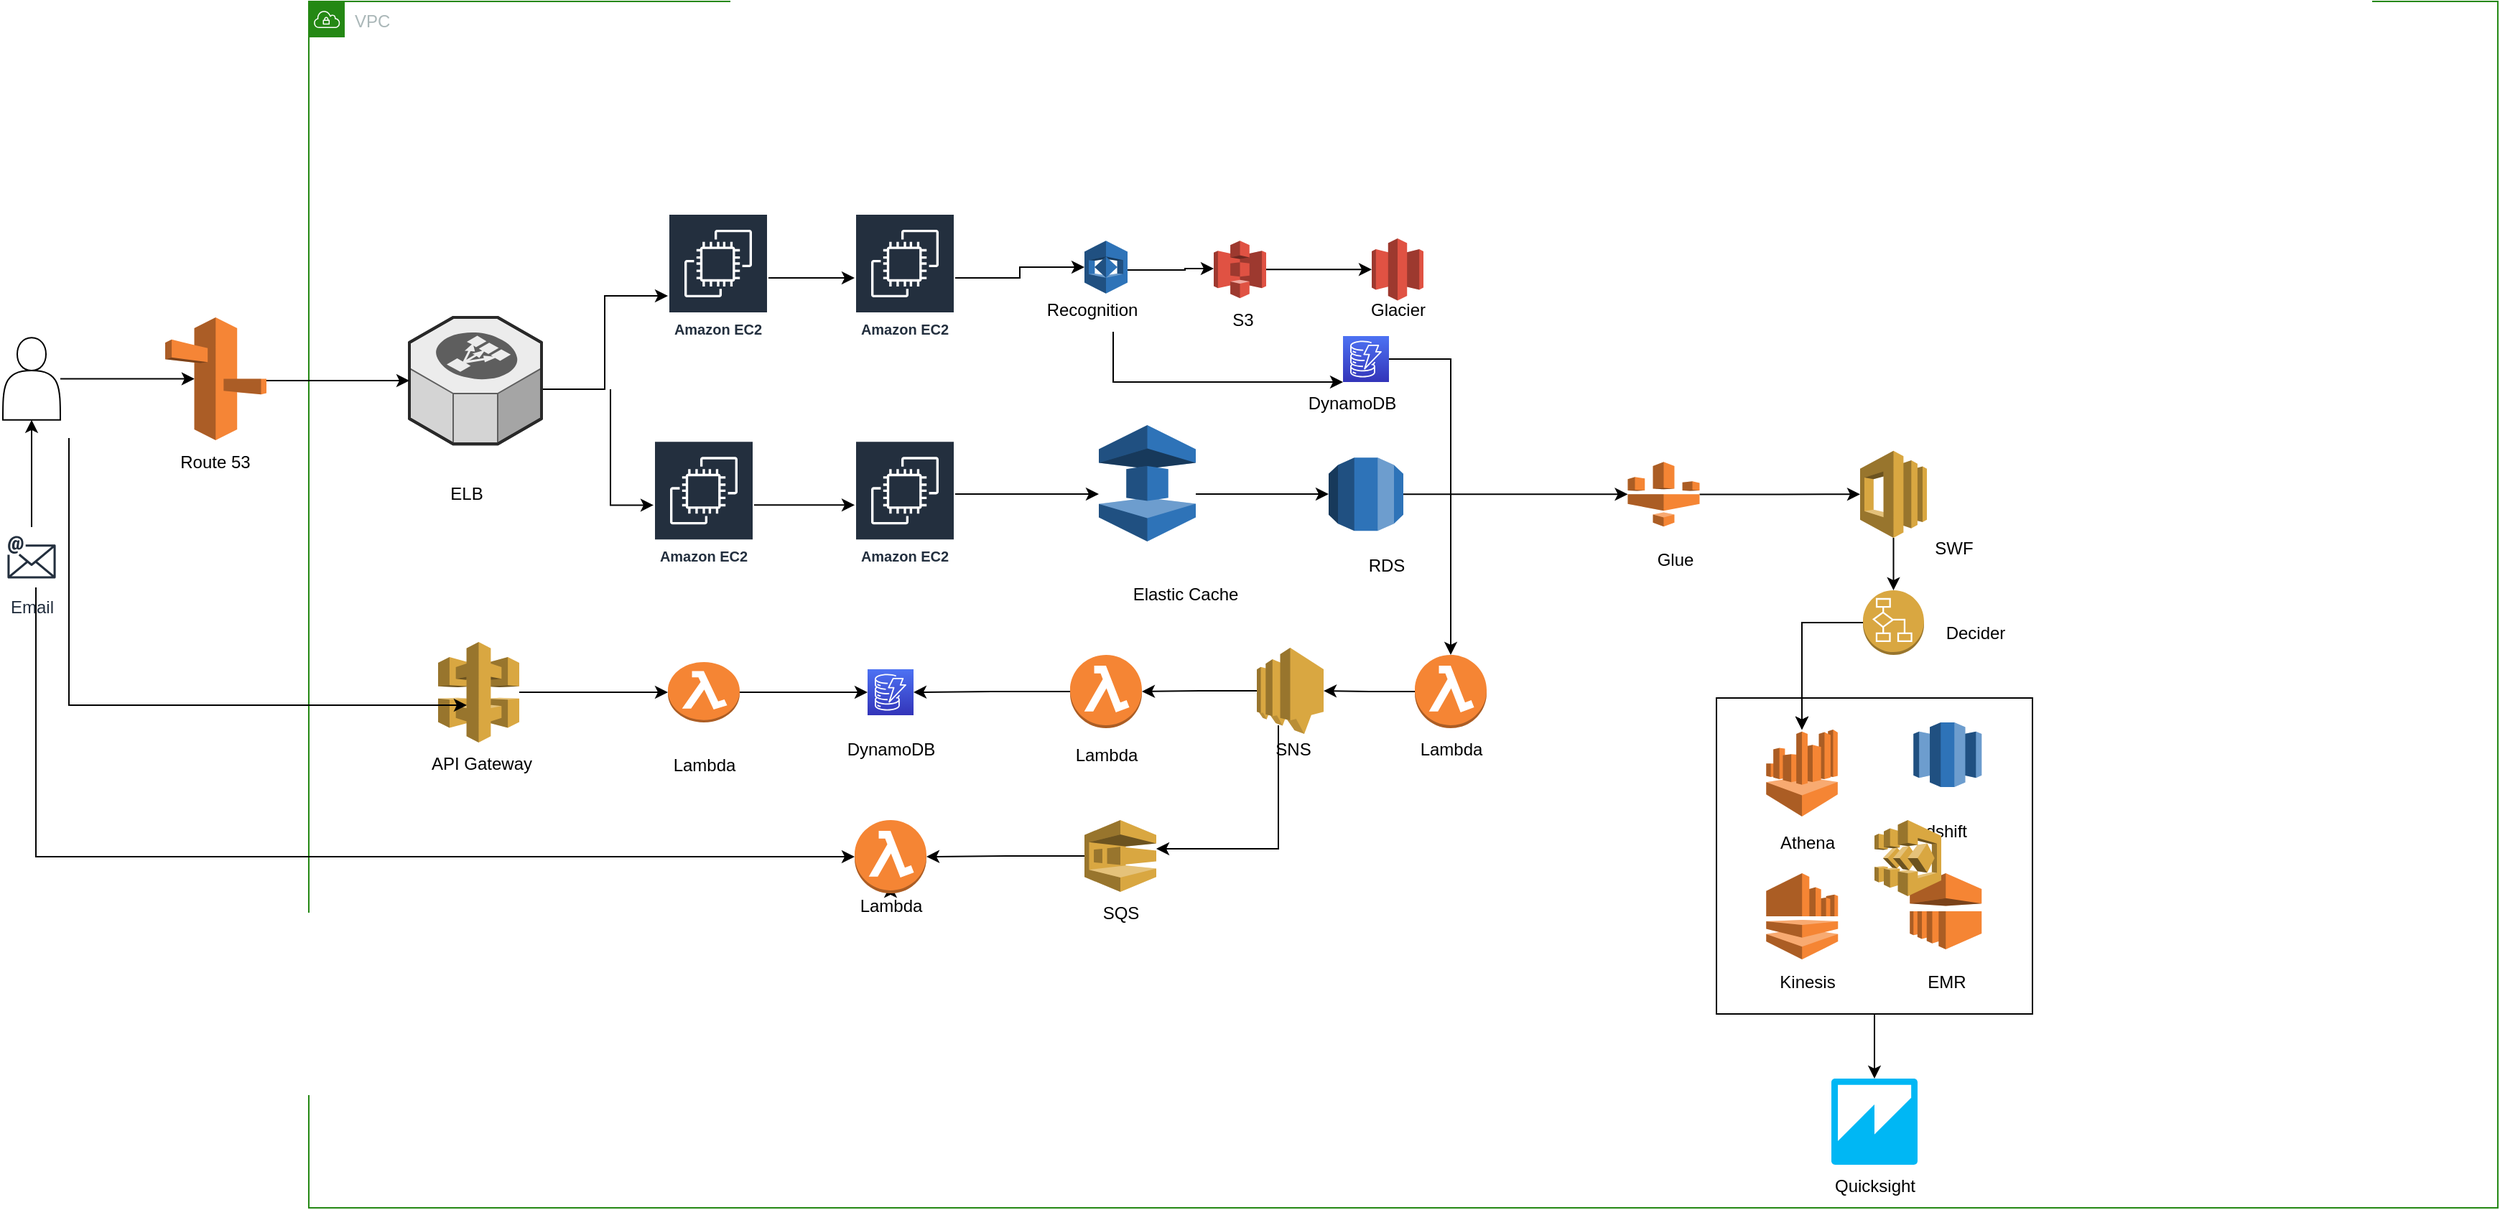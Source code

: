<mxfile version="21.6.2" type="github" pages="2">
  <diagram id="bi4WlLmfmDqnM7iCbPLg" name="Page-2">
    <mxGraphModel dx="3045" dy="929" grid="1" gridSize="10" guides="1" tooltips="1" connect="1" arrows="1" fold="1" page="1" pageScale="1" pageWidth="850" pageHeight="1100" math="0" shadow="0">
      <root>
        <mxCell id="0" />
        <mxCell id="1" parent="0" />
        <mxCell id="A6BgvAg_AirVWySVtOZ1-14" value="" style="edgeStyle=orthogonalEdgeStyle;rounded=0;orthogonalLoop=1;jettySize=auto;html=1;" edge="1" parent="1" target="A6BgvAg_AirVWySVtOZ1-5">
          <mxGeometry relative="1" as="geometry">
            <mxPoint x="320" y="250" as="sourcePoint" />
          </mxGeometry>
        </mxCell>
        <mxCell id="A6BgvAg_AirVWySVtOZ1-15" value="" style="edgeStyle=orthogonalEdgeStyle;rounded=0;orthogonalLoop=1;jettySize=auto;html=1;" edge="1" parent="1" source="A6BgvAg_AirVWySVtOZ1-6">
          <mxGeometry relative="1" as="geometry">
            <mxPoint x="390" y="410" as="targetPoint" />
          </mxGeometry>
        </mxCell>
        <mxCell id="A6BgvAg_AirVWySVtOZ1-11" value="" style="edgeStyle=orthogonalEdgeStyle;rounded=0;orthogonalLoop=1;jettySize=auto;html=1;" edge="1" parent="1" source="A6BgvAg_AirVWySVtOZ1-7">
          <mxGeometry relative="1" as="geometry">
            <mxPoint x="240" y="250" as="targetPoint" />
          </mxGeometry>
        </mxCell>
        <mxCell id="A6BgvAg_AirVWySVtOZ1-13" value="" style="edgeStyle=orthogonalEdgeStyle;rounded=0;orthogonalLoop=1;jettySize=auto;html=1;" edge="1" parent="1" source="A6BgvAg_AirVWySVtOZ1-7">
          <mxGeometry relative="1" as="geometry">
            <mxPoint x="240" y="410" as="targetPoint" />
          </mxGeometry>
        </mxCell>
        <mxCell id="A6BgvAg_AirVWySVtOZ1-19" value="" style="edgeStyle=orthogonalEdgeStyle;rounded=0;orthogonalLoop=1;jettySize=auto;html=1;" edge="1" parent="1" source="A6BgvAg_AirVWySVtOZ1-18">
          <mxGeometry relative="1" as="geometry">
            <mxPoint x="70" y="324.1" as="targetPoint" />
          </mxGeometry>
        </mxCell>
        <mxCell id="A6BgvAg_AirVWySVtOZ1-20" value="" style="shape=actor;whiteSpace=wrap;html=1;" vertex="1" parent="1">
          <mxGeometry x="-213" y="294.13" width="40" height="57.25" as="geometry" />
        </mxCell>
        <mxCell id="A6BgvAg_AirVWySVtOZ1-24" value="VPC" style="points=[[0,0],[0.25,0],[0.5,0],[0.75,0],[1,0],[1,0.25],[1,0.5],[1,0.75],[1,1],[0.75,1],[0.5,1],[0.25,1],[0,1],[0,0.75],[0,0.5],[0,0.25]];outlineConnect=0;gradientColor=none;html=1;whiteSpace=wrap;fontSize=12;fontStyle=0;container=1;pointerEvents=0;collapsible=0;recursiveResize=0;shape=mxgraph.aws4.group;grIcon=mxgraph.aws4.group_vpc;strokeColor=#248814;fillColor=none;verticalAlign=top;align=left;spacingLeft=30;fontColor=#AAB7B8;dashed=0;movable=1;resizable=1;rotatable=1;deletable=1;editable=1;locked=0;connectable=1;" vertex="1" parent="1">
          <mxGeometry y="60" width="1524" height="840" as="geometry" />
        </mxCell>
        <mxCell id="A6BgvAg_AirVWySVtOZ1-40" value="" style="outlineConnect=0;dashed=0;verticalLabelPosition=bottom;verticalAlign=top;align=center;html=1;shape=mxgraph.aws3.elasticache;fillColor=#2E73B8;gradientColor=none;" vertex="1" parent="A6BgvAg_AirVWySVtOZ1-24">
          <mxGeometry x="550" y="295" width="67.5" height="81" as="geometry" />
        </mxCell>
        <mxCell id="A6BgvAg_AirVWySVtOZ1-43" value="" style="sketch=0;points=[[0,0,0],[0.25,0,0],[0.5,0,0],[0.75,0,0],[1,0,0],[0,1,0],[0.25,1,0],[0.5,1,0],[0.75,1,0],[1,1,0],[0,0.25,0],[0,0.5,0],[0,0.75,0],[1,0.25,0],[1,0.5,0],[1,0.75,0]];outlineConnect=0;fontColor=#232F3E;gradientColor=#4D72F3;gradientDirection=north;fillColor=#3334B9;strokeColor=#ffffff;dashed=0;verticalLabelPosition=bottom;verticalAlign=top;align=center;html=1;fontSize=10;fontStyle=0;aspect=fixed;shape=mxgraph.aws4.resourceIcon;resIcon=mxgraph.aws4.dynamodb;movable=1;resizable=1;rotatable=1;deletable=1;editable=1;locked=0;connectable=1;" vertex="1" parent="A6BgvAg_AirVWySVtOZ1-24">
          <mxGeometry x="720" y="233" width="32" height="32" as="geometry" />
        </mxCell>
        <mxCell id="A6BgvAg_AirVWySVtOZ1-60" value="" style="edgeStyle=orthogonalEdgeStyle;rounded=0;orthogonalLoop=1;jettySize=auto;html=1;" edge="1" parent="A6BgvAg_AirVWySVtOZ1-24" source="A6BgvAg_AirVWySVtOZ1-40" target="A6BgvAg_AirVWySVtOZ1-42">
          <mxGeometry relative="1" as="geometry">
            <Array as="points">
              <mxPoint x="640" y="343" />
              <mxPoint x="640" y="343" />
            </Array>
          </mxGeometry>
        </mxCell>
        <mxCell id="FZ83kSdmjAVGEqHpkHzy-63" value="" style="edgeStyle=orthogonalEdgeStyle;rounded=0;orthogonalLoop=1;jettySize=auto;html=1;entryX=0;entryY=0.5;entryDx=0;entryDy=0;entryPerimeter=0;" edge="1" parent="A6BgvAg_AirVWySVtOZ1-24" source="A6BgvAg_AirVWySVtOZ1-42" target="FZ83kSdmjAVGEqHpkHzy-58">
          <mxGeometry relative="1" as="geometry">
            <mxPoint x="842" y="343.17" as="targetPoint" />
          </mxGeometry>
        </mxCell>
        <mxCell id="A6BgvAg_AirVWySVtOZ1-42" value="" style="outlineConnect=0;dashed=0;verticalLabelPosition=bottom;verticalAlign=top;align=center;html=1;shape=mxgraph.aws3.rds;fillColor=#2E73B8;gradientColor=none;" vertex="1" parent="A6BgvAg_AirVWySVtOZ1-24">
          <mxGeometry x="710" y="317.67" width="52" height="51" as="geometry" />
        </mxCell>
        <mxCell id="FZ83kSdmjAVGEqHpkHzy-174" value="" style="edgeStyle=orthogonalEdgeStyle;rounded=0;orthogonalLoop=1;jettySize=auto;html=1;" edge="1" parent="A6BgvAg_AirVWySVtOZ1-24" source="A6BgvAg_AirVWySVtOZ1-46" target="A6BgvAg_AirVWySVtOZ1-44">
          <mxGeometry relative="1" as="geometry" />
        </mxCell>
        <mxCell id="A6BgvAg_AirVWySVtOZ1-46" value="Amazon EC2" style="sketch=0;outlineConnect=0;fontColor=#232F3E;gradientColor=none;strokeColor=#ffffff;fillColor=#232F3E;dashed=0;verticalLabelPosition=middle;verticalAlign=bottom;align=center;html=1;whiteSpace=wrap;fontSize=10;fontStyle=1;spacing=3;shape=mxgraph.aws4.productIcon;prIcon=mxgraph.aws4.ec2;" vertex="1" parent="A6BgvAg_AirVWySVtOZ1-24">
          <mxGeometry x="240" y="305.67" width="70" height="90" as="geometry" />
        </mxCell>
        <mxCell id="FZ83kSdmjAVGEqHpkHzy-17" value="" style="edgeStyle=orthogonalEdgeStyle;rounded=0;orthogonalLoop=1;jettySize=auto;html=1;entryX=0;entryY=0.5;entryDx=0;entryDy=0;entryPerimeter=0;" edge="1" parent="A6BgvAg_AirVWySVtOZ1-24" source="FZ83kSdmjAVGEqHpkHzy-21">
          <mxGeometry relative="1" as="geometry">
            <mxPoint x="440" y="201" as="sourcePoint" />
            <mxPoint x="720" y="265" as="targetPoint" />
            <Array as="points">
              <mxPoint x="560" y="201" />
              <mxPoint x="560" y="265" />
            </Array>
          </mxGeometry>
        </mxCell>
        <mxCell id="FZ83kSdmjAVGEqHpkHzy-18" value="" style="edgeStyle=orthogonalEdgeStyle;rounded=0;orthogonalLoop=1;jettySize=auto;html=1;" edge="1" parent="A6BgvAg_AirVWySVtOZ1-24" source="A6BgvAg_AirVWySVtOZ1-45" target="FZ83kSdmjAVGEqHpkHzy-4">
          <mxGeometry relative="1" as="geometry" />
        </mxCell>
        <mxCell id="A6BgvAg_AirVWySVtOZ1-45" value="Amazon EC2" style="sketch=0;outlineConnect=0;fontColor=#232F3E;gradientColor=none;strokeColor=#ffffff;fillColor=#232F3E;dashed=0;verticalLabelPosition=middle;verticalAlign=bottom;align=center;html=1;whiteSpace=wrap;fontSize=10;fontStyle=1;spacing=3;shape=mxgraph.aws4.productIcon;prIcon=mxgraph.aws4.ec2;" vertex="1" parent="A6BgvAg_AirVWySVtOZ1-24">
          <mxGeometry x="380" y="147.5" width="70" height="90" as="geometry" />
        </mxCell>
        <mxCell id="A6BgvAg_AirVWySVtOZ1-44" value="Amazon EC2" style="sketch=0;outlineConnect=0;fontColor=#232F3E;gradientColor=none;strokeColor=#ffffff;fillColor=#232F3E;dashed=0;verticalLabelPosition=middle;verticalAlign=bottom;align=center;html=1;whiteSpace=wrap;fontSize=10;fontStyle=1;spacing=3;shape=mxgraph.aws4.productIcon;prIcon=mxgraph.aws4.ec2;" vertex="1" parent="A6BgvAg_AirVWySVtOZ1-24">
          <mxGeometry x="380" y="305.67" width="70" height="90" as="geometry" />
        </mxCell>
        <mxCell id="A6BgvAg_AirVWySVtOZ1-54" value="" style="edgeStyle=orthogonalEdgeStyle;rounded=0;orthogonalLoop=1;jettySize=auto;html=1;" edge="1" parent="A6BgvAg_AirVWySVtOZ1-24" source="A6BgvAg_AirVWySVtOZ1-44" target="A6BgvAg_AirVWySVtOZ1-40">
          <mxGeometry relative="1" as="geometry">
            <Array as="points">
              <mxPoint x="520" y="343" />
              <mxPoint x="520" y="343" />
            </Array>
          </mxGeometry>
        </mxCell>
        <mxCell id="A6BgvAg_AirVWySVtOZ1-52" value="DynamoDB" style="text;html=1;align=center;verticalAlign=middle;resizable=0;points=[];autosize=1;strokeColor=none;fillColor=none;" vertex="1" parent="A6BgvAg_AirVWySVtOZ1-24">
          <mxGeometry x="686" y="265" width="80" height="30" as="geometry" />
        </mxCell>
        <mxCell id="FZ83kSdmjAVGEqHpkHzy-12" value="" style="edgeStyle=orthogonalEdgeStyle;rounded=0;orthogonalLoop=1;jettySize=auto;html=1;" edge="1" parent="A6BgvAg_AirVWySVtOZ1-24" source="FZ83kSdmjAVGEqHpkHzy-1" target="FZ83kSdmjAVGEqHpkHzy-3">
          <mxGeometry relative="1" as="geometry" />
        </mxCell>
        <mxCell id="FZ83kSdmjAVGEqHpkHzy-1" value="" style="outlineConnect=0;dashed=0;verticalLabelPosition=bottom;verticalAlign=top;align=center;html=1;shape=mxgraph.aws3.s3;fillColor=#E05243;gradientColor=none;" vertex="1" parent="A6BgvAg_AirVWySVtOZ1-24">
          <mxGeometry x="630" y="166.63" width="36.5" height="40" as="geometry" />
        </mxCell>
        <mxCell id="FZ83kSdmjAVGEqHpkHzy-3" value="" style="outlineConnect=0;dashed=0;verticalLabelPosition=bottom;verticalAlign=top;align=center;html=1;shape=mxgraph.aws3.glacier;fillColor=#E05243;gradientColor=none;" vertex="1" parent="A6BgvAg_AirVWySVtOZ1-24">
          <mxGeometry x="740" y="165" width="36" height="43.25" as="geometry" />
        </mxCell>
        <mxCell id="FZ83kSdmjAVGEqHpkHzy-11" value="" style="edgeStyle=orthogonalEdgeStyle;rounded=0;orthogonalLoop=1;jettySize=auto;html=1;" edge="1" parent="A6BgvAg_AirVWySVtOZ1-24">
          <mxGeometry relative="1" as="geometry">
            <mxPoint x="570" y="187" as="sourcePoint" />
            <mxPoint x="630" y="186" as="targetPoint" />
            <Array as="points">
              <mxPoint x="610" y="187" />
              <mxPoint x="610" y="186" />
            </Array>
          </mxGeometry>
        </mxCell>
        <mxCell id="FZ83kSdmjAVGEqHpkHzy-4" value="" style="outlineConnect=0;dashed=0;verticalLabelPosition=bottom;verticalAlign=top;align=center;html=1;shape=mxgraph.aws3.rekognition;fillColor=#2E73B8;gradientColor=none;" vertex="1" parent="A6BgvAg_AirVWySVtOZ1-24">
          <mxGeometry x="540" y="166.63" width="30" height="36.75" as="geometry" />
        </mxCell>
        <mxCell id="FZ83kSdmjAVGEqHpkHzy-31" value="" style="edgeStyle=orthogonalEdgeStyle;rounded=0;orthogonalLoop=1;jettySize=auto;html=1;" edge="1" parent="A6BgvAg_AirVWySVtOZ1-24" source="FZ83kSdmjAVGEqHpkHzy-24" target="FZ83kSdmjAVGEqHpkHzy-25">
          <mxGeometry relative="1" as="geometry" />
        </mxCell>
        <mxCell id="FZ83kSdmjAVGEqHpkHzy-24" value="" style="outlineConnect=0;dashed=0;verticalLabelPosition=bottom;verticalAlign=top;align=center;html=1;shape=mxgraph.aws3.api_gateway;fillColor=#D9A741;gradientColor=none;" vertex="1" parent="A6BgvAg_AirVWySVtOZ1-24">
          <mxGeometry x="90" y="446" width="56.5" height="70" as="geometry" />
        </mxCell>
        <mxCell id="FZ83kSdmjAVGEqHpkHzy-32" value="" style="edgeStyle=orthogonalEdgeStyle;rounded=0;orthogonalLoop=1;jettySize=auto;html=1;" edge="1" parent="A6BgvAg_AirVWySVtOZ1-24" source="FZ83kSdmjAVGEqHpkHzy-25" target="FZ83kSdmjAVGEqHpkHzy-26">
          <mxGeometry relative="1" as="geometry" />
        </mxCell>
        <mxCell id="FZ83kSdmjAVGEqHpkHzy-25" value="" style="outlineConnect=0;dashed=0;verticalLabelPosition=bottom;verticalAlign=top;align=center;html=1;shape=mxgraph.aws3.lambda_function;fillColor=#F58534;gradientColor=none;" vertex="1" parent="A6BgvAg_AirVWySVtOZ1-24">
          <mxGeometry x="250" y="460" width="50" height="42" as="geometry" />
        </mxCell>
        <mxCell id="FZ83kSdmjAVGEqHpkHzy-33" value="" style="edgeStyle=orthogonalEdgeStyle;rounded=0;orthogonalLoop=1;jettySize=auto;html=1;" edge="1" parent="A6BgvAg_AirVWySVtOZ1-24" source="FZ83kSdmjAVGEqHpkHzy-27" target="FZ83kSdmjAVGEqHpkHzy-26">
          <mxGeometry relative="1" as="geometry" />
        </mxCell>
        <mxCell id="FZ83kSdmjAVGEqHpkHzy-26" value="" style="sketch=0;points=[[0,0,0],[0.25,0,0],[0.5,0,0],[0.75,0,0],[1,0,0],[0,1,0],[0.25,1,0],[0.5,1,0],[0.75,1,0],[1,1,0],[0,0.25,0],[0,0.5,0],[0,0.75,0],[1,0.25,0],[1,0.5,0],[1,0.75,0]];outlineConnect=0;fontColor=#232F3E;gradientColor=#4D72F3;gradientDirection=north;fillColor=#3334B9;strokeColor=#ffffff;dashed=0;verticalLabelPosition=bottom;verticalAlign=top;align=center;html=1;fontSize=10;fontStyle=0;aspect=fixed;shape=mxgraph.aws4.resourceIcon;resIcon=mxgraph.aws4.dynamodb;movable=1;resizable=1;rotatable=1;deletable=1;editable=1;locked=0;connectable=1;" vertex="1" parent="A6BgvAg_AirVWySVtOZ1-24">
          <mxGeometry x="389" y="465" width="32" height="32" as="geometry" />
        </mxCell>
        <mxCell id="FZ83kSdmjAVGEqHpkHzy-34" value="" style="edgeStyle=orthogonalEdgeStyle;rounded=0;orthogonalLoop=1;jettySize=auto;html=1;" edge="1" parent="A6BgvAg_AirVWySVtOZ1-24" source="FZ83kSdmjAVGEqHpkHzy-28" target="FZ83kSdmjAVGEqHpkHzy-27">
          <mxGeometry relative="1" as="geometry" />
        </mxCell>
        <mxCell id="FZ83kSdmjAVGEqHpkHzy-27" value="" style="outlineConnect=0;dashed=0;verticalLabelPosition=bottom;verticalAlign=top;align=center;html=1;shape=mxgraph.aws3.lambda_function;fillColor=#F58534;gradientColor=none;" vertex="1" parent="A6BgvAg_AirVWySVtOZ1-24">
          <mxGeometry x="530" y="455" width="50" height="51" as="geometry" />
        </mxCell>
        <mxCell id="FZ83kSdmjAVGEqHpkHzy-28" value="" style="outlineConnect=0;dashed=0;verticalLabelPosition=bottom;verticalAlign=top;align=center;html=1;shape=mxgraph.aws3.sns;fillColor=#D9A741;gradientColor=none;" vertex="1" parent="A6BgvAg_AirVWySVtOZ1-24">
          <mxGeometry x="660" y="450" width="46.5" height="60" as="geometry" />
        </mxCell>
        <mxCell id="FZ83kSdmjAVGEqHpkHzy-35" value="" style="edgeStyle=orthogonalEdgeStyle;rounded=0;orthogonalLoop=1;jettySize=auto;html=1;" edge="1" parent="A6BgvAg_AirVWySVtOZ1-24" source="FZ83kSdmjAVGEqHpkHzy-29" target="FZ83kSdmjAVGEqHpkHzy-28">
          <mxGeometry relative="1" as="geometry" />
        </mxCell>
        <mxCell id="FZ83kSdmjAVGEqHpkHzy-29" value="" style="outlineConnect=0;dashed=0;verticalLabelPosition=bottom;verticalAlign=top;align=center;html=1;shape=mxgraph.aws3.lambda_function;fillColor=#F58534;gradientColor=none;" vertex="1" parent="A6BgvAg_AirVWySVtOZ1-24">
          <mxGeometry x="770" y="455" width="50" height="51" as="geometry" />
        </mxCell>
        <mxCell id="FZ83kSdmjAVGEqHpkHzy-38" value="" style="edgeStyle=orthogonalEdgeStyle;rounded=0;orthogonalLoop=1;jettySize=auto;html=1;" edge="1" parent="A6BgvAg_AirVWySVtOZ1-24" source="A6BgvAg_AirVWySVtOZ1-43" target="FZ83kSdmjAVGEqHpkHzy-29">
          <mxGeometry relative="1" as="geometry" />
        </mxCell>
        <mxCell id="FZ83kSdmjAVGEqHpkHzy-41" value="Lambda" style="text;html=1;align=center;verticalAlign=middle;resizable=0;points=[];autosize=1;strokeColor=none;fillColor=none;" vertex="1" parent="A6BgvAg_AirVWySVtOZ1-24">
          <mxGeometry x="520" y="510" width="70" height="30" as="geometry" />
        </mxCell>
        <mxCell id="FZ83kSdmjAVGEqHpkHzy-40" value="Lambda" style="text;html=1;align=center;verticalAlign=middle;resizable=0;points=[];autosize=1;strokeColor=none;fillColor=none;" vertex="1" parent="A6BgvAg_AirVWySVtOZ1-24">
          <mxGeometry x="760" y="506" width="70" height="30" as="geometry" />
        </mxCell>
        <mxCell id="FZ83kSdmjAVGEqHpkHzy-42" value="DynamoDB" style="text;html=1;align=center;verticalAlign=middle;resizable=0;points=[];autosize=1;strokeColor=none;fillColor=none;" vertex="1" parent="A6BgvAg_AirVWySVtOZ1-24">
          <mxGeometry x="365" y="506" width="80" height="30" as="geometry" />
        </mxCell>
        <mxCell id="FZ83kSdmjAVGEqHpkHzy-43" value="API Gateway" style="text;html=1;align=center;verticalAlign=middle;resizable=0;points=[];autosize=1;strokeColor=none;fillColor=none;" vertex="1" parent="A6BgvAg_AirVWySVtOZ1-24">
          <mxGeometry x="75" y="516" width="90" height="30" as="geometry" />
        </mxCell>
        <mxCell id="FZ83kSdmjAVGEqHpkHzy-44" value="SNS" style="text;html=1;align=center;verticalAlign=middle;resizable=0;points=[];autosize=1;strokeColor=none;fillColor=none;" vertex="1" parent="A6BgvAg_AirVWySVtOZ1-24">
          <mxGeometry x="660" y="506" width="50" height="30" as="geometry" />
        </mxCell>
        <mxCell id="FZ83kSdmjAVGEqHpkHzy-51" value="" style="edgeStyle=orthogonalEdgeStyle;rounded=0;orthogonalLoop=1;jettySize=auto;html=1;" edge="1" parent="A6BgvAg_AirVWySVtOZ1-24" source="FZ83kSdmjAVGEqHpkHzy-48" target="FZ83kSdmjAVGEqHpkHzy-49">
          <mxGeometry relative="1" as="geometry">
            <Array as="points">
              <mxPoint x="405" y="590" />
            </Array>
          </mxGeometry>
        </mxCell>
        <mxCell id="FZ83kSdmjAVGEqHpkHzy-53" value="" style="edgeStyle=orthogonalEdgeStyle;rounded=0;orthogonalLoop=1;jettySize=auto;html=1;" edge="1" parent="A6BgvAg_AirVWySVtOZ1-24" source="FZ83kSdmjAVGEqHpkHzy-47" target="FZ83kSdmjAVGEqHpkHzy-48">
          <mxGeometry relative="1" as="geometry" />
        </mxCell>
        <mxCell id="FZ83kSdmjAVGEqHpkHzy-54" value="" style="edgeStyle=orthogonalEdgeStyle;rounded=0;orthogonalLoop=1;jettySize=auto;html=1;exitX=0.3;exitY=-0.067;exitDx=0;exitDy=0;exitPerimeter=0;" edge="1" parent="A6BgvAg_AirVWySVtOZ1-24" source="FZ83kSdmjAVGEqHpkHzy-44" target="FZ83kSdmjAVGEqHpkHzy-47">
          <mxGeometry relative="1" as="geometry">
            <mxPoint x="670" y="595" as="sourcePoint" />
            <Array as="points">
              <mxPoint x="675" y="590" />
            </Array>
          </mxGeometry>
        </mxCell>
        <mxCell id="FZ83kSdmjAVGEqHpkHzy-47" value="" style="outlineConnect=0;dashed=0;verticalLabelPosition=bottom;verticalAlign=top;align=center;html=1;shape=mxgraph.aws3.sqs;fillColor=#D9A741;gradientColor=none;" vertex="1" parent="A6BgvAg_AirVWySVtOZ1-24">
          <mxGeometry x="540" y="570" width="50" height="50" as="geometry" />
        </mxCell>
        <mxCell id="FZ83kSdmjAVGEqHpkHzy-49" value="Lambda" style="text;html=1;align=center;verticalAlign=middle;resizable=0;points=[];autosize=1;strokeColor=none;fillColor=none;" vertex="1" parent="A6BgvAg_AirVWySVtOZ1-24">
          <mxGeometry x="370" y="615" width="70" height="30" as="geometry" />
        </mxCell>
        <mxCell id="FZ83kSdmjAVGEqHpkHzy-50" value="SQS" style="text;html=1;align=center;verticalAlign=middle;resizable=0;points=[];autosize=1;strokeColor=none;fillColor=none;" vertex="1" parent="A6BgvAg_AirVWySVtOZ1-24">
          <mxGeometry x="540" y="620" width="50" height="30" as="geometry" />
        </mxCell>
        <mxCell id="FZ83kSdmjAVGEqHpkHzy-48" value="" style="outlineConnect=0;dashed=0;verticalLabelPosition=bottom;verticalAlign=top;align=center;html=1;shape=mxgraph.aws3.lambda_function;fillColor=#F58534;gradientColor=none;" vertex="1" parent="A6BgvAg_AirVWySVtOZ1-24">
          <mxGeometry x="380" y="570" width="50" height="51" as="geometry" />
        </mxCell>
        <mxCell id="FZ83kSdmjAVGEqHpkHzy-94" value="" style="edgeStyle=orthogonalEdgeStyle;rounded=0;orthogonalLoop=1;jettySize=auto;html=1;" edge="1" parent="A6BgvAg_AirVWySVtOZ1-24" source="FZ83kSdmjAVGEqHpkHzy-58" target="FZ83kSdmjAVGEqHpkHzy-93">
          <mxGeometry relative="1" as="geometry" />
        </mxCell>
        <mxCell id="FZ83kSdmjAVGEqHpkHzy-58" value="" style="outlineConnect=0;dashed=0;verticalLabelPosition=bottom;verticalAlign=top;align=center;html=1;shape=mxgraph.aws3.glue;fillColor=#F58534;gradientColor=none;" vertex="1" parent="A6BgvAg_AirVWySVtOZ1-24">
          <mxGeometry x="918.25" y="320.67" width="50" height="45" as="geometry" />
        </mxCell>
        <mxCell id="FZ83kSdmjAVGEqHpkHzy-20" value="Glacier" style="text;html=1;align=center;verticalAlign=middle;resizable=0;points=[];autosize=1;strokeColor=none;fillColor=none;" vertex="1" parent="A6BgvAg_AirVWySVtOZ1-24">
          <mxGeometry x="728" y="200" width="60" height="30" as="geometry" />
        </mxCell>
        <mxCell id="FZ83kSdmjAVGEqHpkHzy-91" value="" style="edgeStyle=orthogonalEdgeStyle;rounded=0;orthogonalLoop=1;jettySize=auto;html=1;" edge="1" parent="A6BgvAg_AirVWySVtOZ1-24" source="FZ83kSdmjAVGEqHpkHzy-73" target="FZ83kSdmjAVGEqHpkHzy-90">
          <mxGeometry relative="1" as="geometry" />
        </mxCell>
        <mxCell id="FZ83kSdmjAVGEqHpkHzy-73" value="" style="whiteSpace=wrap;html=1;aspect=fixed;" vertex="1" parent="A6BgvAg_AirVWySVtOZ1-24">
          <mxGeometry x="980" y="485" width="220" height="220" as="geometry" />
        </mxCell>
        <mxCell id="FZ83kSdmjAVGEqHpkHzy-89" value="Athena" style="text;html=1;align=center;verticalAlign=middle;resizable=0;points=[];autosize=1;strokeColor=none;fillColor=none;" vertex="1" parent="A6BgvAg_AirVWySVtOZ1-24">
          <mxGeometry x="1012.88" y="571" width="60" height="30" as="geometry" />
        </mxCell>
        <mxCell id="FZ83kSdmjAVGEqHpkHzy-90" value="" style="outlineConnect=0;dashed=0;verticalLabelPosition=bottom;verticalAlign=top;align=center;html=1;shape=mxgraph.aws3.quicksight;fillColor=#00B7F4;gradientColor=none;" vertex="1" parent="A6BgvAg_AirVWySVtOZ1-24">
          <mxGeometry x="1060" y="750" width="60" height="60" as="geometry" />
        </mxCell>
        <mxCell id="FZ83kSdmjAVGEqHpkHzy-92" value="Quicksight&lt;br&gt;" style="text;html=1;align=center;verticalAlign=middle;resizable=0;points=[];autosize=1;strokeColor=none;fillColor=none;" vertex="1" parent="A6BgvAg_AirVWySVtOZ1-24">
          <mxGeometry x="1050" y="810" width="80" height="30" as="geometry" />
        </mxCell>
        <mxCell id="FZ83kSdmjAVGEqHpkHzy-96" value="" style="edgeStyle=orthogonalEdgeStyle;rounded=0;orthogonalLoop=1;jettySize=auto;html=1;" edge="1" parent="A6BgvAg_AirVWySVtOZ1-24" source="FZ83kSdmjAVGEqHpkHzy-93" target="FZ83kSdmjAVGEqHpkHzy-95">
          <mxGeometry relative="1" as="geometry" />
        </mxCell>
        <mxCell id="FZ83kSdmjAVGEqHpkHzy-93" value="" style="outlineConnect=0;dashed=0;verticalLabelPosition=bottom;verticalAlign=top;align=center;html=1;shape=mxgraph.aws3.swf;fillColor=#D9A741;gradientColor=none;" vertex="1" parent="A6BgvAg_AirVWySVtOZ1-24">
          <mxGeometry x="1080" y="312.83" width="46.5" height="60.67" as="geometry" />
        </mxCell>
        <mxCell id="FZ83kSdmjAVGEqHpkHzy-83" value="" style="outlineConnect=0;dashed=0;verticalLabelPosition=bottom;verticalAlign=top;align=center;html=1;shape=mxgraph.aws3.redshift;fillColor=#2E73B8;gradientColor=none;" vertex="1" parent="A6BgvAg_AirVWySVtOZ1-24">
          <mxGeometry x="1117.13" y="502" width="47.5" height="45" as="geometry" />
        </mxCell>
        <mxCell id="FZ83kSdmjAVGEqHpkHzy-86" value="Redshift" style="text;html=1;align=center;verticalAlign=middle;resizable=0;points=[];autosize=1;strokeColor=none;fillColor=none;" vertex="1" parent="A6BgvAg_AirVWySVtOZ1-24">
          <mxGeometry x="1097.13" y="563" width="70" height="30" as="geometry" />
        </mxCell>
        <mxCell id="FZ83kSdmjAVGEqHpkHzy-85" value="" style="outlineConnect=0;dashed=0;verticalLabelPosition=bottom;verticalAlign=top;align=center;html=1;shape=mxgraph.aws3.kinesis;fillColor=#F58534;gradientColor=none;" vertex="1" parent="A6BgvAg_AirVWySVtOZ1-24">
          <mxGeometry x="1014.63" y="607" width="50" height="60" as="geometry" />
        </mxCell>
        <mxCell id="FZ83kSdmjAVGEqHpkHzy-82" value="" style="outlineConnect=0;dashed=0;verticalLabelPosition=bottom;verticalAlign=top;align=center;html=1;shape=mxgraph.aws3.athena;fillColor=#F58534;gradientColor=none;" vertex="1" parent="A6BgvAg_AirVWySVtOZ1-24">
          <mxGeometry x="1014.63" y="507" width="49.79" height="60.5" as="geometry" />
        </mxCell>
        <mxCell id="FZ83kSdmjAVGEqHpkHzy-84" value="" style="outlineConnect=0;dashed=0;verticalLabelPosition=bottom;verticalAlign=top;align=center;html=1;shape=mxgraph.aws3.emr;fillColor=#F58534;gradientColor=none;" vertex="1" parent="A6BgvAg_AirVWySVtOZ1-24">
          <mxGeometry x="1114.63" y="607" width="50" height="53" as="geometry" />
        </mxCell>
        <mxCell id="FZ83kSdmjAVGEqHpkHzy-88" value="EMR" style="text;html=1;align=center;verticalAlign=middle;resizable=0;points=[];autosize=1;strokeColor=none;fillColor=none;" vertex="1" parent="A6BgvAg_AirVWySVtOZ1-24">
          <mxGeometry x="1114.63" y="667.5" width="50" height="30" as="geometry" />
        </mxCell>
        <mxCell id="FZ83kSdmjAVGEqHpkHzy-87" value="Kinesis" style="text;html=1;align=center;verticalAlign=middle;resizable=0;points=[];autosize=1;strokeColor=none;fillColor=none;" vertex="1" parent="A6BgvAg_AirVWySVtOZ1-24">
          <mxGeometry x="1012.88" y="667.5" width="60" height="30" as="geometry" />
        </mxCell>
        <mxCell id="FZ83kSdmjAVGEqHpkHzy-97" value="" style="edgeStyle=orthogonalEdgeStyle;rounded=0;orthogonalLoop=1;jettySize=auto;html=1;" edge="1" parent="A6BgvAg_AirVWySVtOZ1-24" source="FZ83kSdmjAVGEqHpkHzy-95" target="FZ83kSdmjAVGEqHpkHzy-82">
          <mxGeometry relative="1" as="geometry" />
        </mxCell>
        <mxCell id="FZ83kSdmjAVGEqHpkHzy-98" value="" style="edgeStyle=orthogonalEdgeStyle;rounded=0;orthogonalLoop=1;jettySize=auto;html=1;" edge="1" parent="A6BgvAg_AirVWySVtOZ1-24" source="FZ83kSdmjAVGEqHpkHzy-95" target="FZ83kSdmjAVGEqHpkHzy-82">
          <mxGeometry relative="1" as="geometry" />
        </mxCell>
        <mxCell id="FZ83kSdmjAVGEqHpkHzy-99" value="" style="edgeStyle=orthogonalEdgeStyle;rounded=0;orthogonalLoop=1;jettySize=auto;html=1;" edge="1" parent="A6BgvAg_AirVWySVtOZ1-24" source="FZ83kSdmjAVGEqHpkHzy-95" target="FZ83kSdmjAVGEqHpkHzy-82">
          <mxGeometry relative="1" as="geometry" />
        </mxCell>
        <mxCell id="FZ83kSdmjAVGEqHpkHzy-95" value="" style="outlineConnect=0;dashed=0;verticalLabelPosition=bottom;verticalAlign=top;align=center;html=1;shape=mxgraph.aws3.decider;fillColor=#D9A741;gradientColor=none;" vertex="1" parent="A6BgvAg_AirVWySVtOZ1-24">
          <mxGeometry x="1082" y="410" width="42.5" height="45" as="geometry" />
        </mxCell>
        <mxCell id="FZ83kSdmjAVGEqHpkHzy-64" value="Glue" style="text;html=1;align=center;verticalAlign=middle;resizable=0;points=[];autosize=1;strokeColor=none;fillColor=none;" vertex="1" parent="A6BgvAg_AirVWySVtOZ1-24">
          <mxGeometry x="926" y="373.5" width="50" height="30" as="geometry" />
        </mxCell>
        <mxCell id="FZ83kSdmjAVGEqHpkHzy-19" value="S3" style="text;html=1;align=center;verticalAlign=middle;resizable=0;points=[];autosize=1;strokeColor=none;fillColor=none;" vertex="1" parent="A6BgvAg_AirVWySVtOZ1-24">
          <mxGeometry x="630" y="206.63" width="40" height="30" as="geometry" />
        </mxCell>
        <mxCell id="FZ83kSdmjAVGEqHpkHzy-21" value="Recognition" style="text;html=1;align=center;verticalAlign=middle;resizable=0;points=[];autosize=1;strokeColor=none;fillColor=none;" vertex="1" parent="A6BgvAg_AirVWySVtOZ1-24">
          <mxGeometry x="500" y="200" width="90" height="30" as="geometry" />
        </mxCell>
        <mxCell id="FZ83kSdmjAVGEqHpkHzy-173" value="" style="edgeStyle=orthogonalEdgeStyle;rounded=0;orthogonalLoop=1;jettySize=auto;html=1;" edge="1" parent="A6BgvAg_AirVWySVtOZ1-24" source="A6BgvAg_AirVWySVtOZ1-28" target="A6BgvAg_AirVWySVtOZ1-45">
          <mxGeometry relative="1" as="geometry" />
        </mxCell>
        <mxCell id="A6BgvAg_AirVWySVtOZ1-28" value="Amazon EC2" style="sketch=0;outlineConnect=0;fontColor=#232F3E;gradientColor=none;strokeColor=#ffffff;fillColor=#232F3E;dashed=0;verticalLabelPosition=middle;verticalAlign=bottom;align=center;html=1;whiteSpace=wrap;fontSize=10;fontStyle=1;spacing=3;shape=mxgraph.aws4.productIcon;prIcon=mxgraph.aws4.ec2;" vertex="1" parent="A6BgvAg_AirVWySVtOZ1-24">
          <mxGeometry x="250" y="147.5" width="70" height="90" as="geometry" />
        </mxCell>
        <mxCell id="FZ83kSdmjAVGEqHpkHzy-39" value="Lambda" style="text;html=1;align=center;verticalAlign=middle;resizable=0;points=[];autosize=1;strokeColor=none;fillColor=none;" vertex="1" parent="A6BgvAg_AirVWySVtOZ1-24">
          <mxGeometry x="240" y="517" width="70" height="30" as="geometry" />
        </mxCell>
        <mxCell id="FZ83kSdmjAVGEqHpkHzy-167" value="SWF" style="text;html=1;align=center;verticalAlign=middle;resizable=0;points=[];autosize=1;strokeColor=none;fillColor=none;" vertex="1" parent="A6BgvAg_AirVWySVtOZ1-24">
          <mxGeometry x="1120" y="365.67" width="50" height="30" as="geometry" />
        </mxCell>
        <mxCell id="FZ83kSdmjAVGEqHpkHzy-168" value="Decider" style="text;html=1;align=center;verticalAlign=middle;resizable=0;points=[];autosize=1;strokeColor=none;fillColor=none;" vertex="1" parent="A6BgvAg_AirVWySVtOZ1-24">
          <mxGeometry x="1130" y="425" width="60" height="30" as="geometry" />
        </mxCell>
        <mxCell id="A6BgvAg_AirVWySVtOZ1-25" value="Route 53" style="text;strokeColor=none;align=center;fillColor=none;html=1;verticalAlign=middle;whiteSpace=wrap;rounded=0;" vertex="1" parent="1">
          <mxGeometry x="-94.75" y="365.5" width="60" height="30" as="geometry" />
        </mxCell>
        <mxCell id="A6BgvAg_AirVWySVtOZ1-37" value="" style="edgeStyle=orthogonalEdgeStyle;rounded=0;orthogonalLoop=1;jettySize=auto;html=1;" edge="1" parent="1">
          <mxGeometry relative="1" as="geometry">
            <mxPoint x="162" y="330" as="sourcePoint" />
            <mxPoint x="250" y="265" as="targetPoint" />
            <Array as="points">
              <mxPoint x="206" y="330" />
              <mxPoint x="206" y="265" />
            </Array>
          </mxGeometry>
        </mxCell>
        <mxCell id="A6BgvAg_AirVWySVtOZ1-32" value="" style="verticalLabelPosition=bottom;html=1;verticalAlign=top;strokeWidth=1;align=center;outlineConnect=0;dashed=0;outlineConnect=0;shape=mxgraph.aws3d.elasticLoadBalancing;fillColor=#ECECEC;strokeColor=#5E5E5E;aspect=fixed;" vertex="1" parent="1">
          <mxGeometry x="70" y="280" width="92" height="88.17" as="geometry" />
        </mxCell>
        <mxCell id="A6BgvAg_AirVWySVtOZ1-34" value="" style="edgeStyle=orthogonalEdgeStyle;rounded=0;orthogonalLoop=1;jettySize=auto;html=1;" edge="1" parent="1" source="A6BgvAg_AirVWySVtOZ1-33" target="A6BgvAg_AirVWySVtOZ1-32">
          <mxGeometry relative="1" as="geometry">
            <Array as="points">
              <mxPoint y="324" />
              <mxPoint y="324" />
            </Array>
          </mxGeometry>
        </mxCell>
        <mxCell id="A6BgvAg_AirVWySVtOZ1-35" value="" style="edgeStyle=orthogonalEdgeStyle;rounded=0;orthogonalLoop=1;jettySize=auto;html=1;entryX=0.29;entryY=0.5;entryDx=0;entryDy=0;entryPerimeter=0;" edge="1" parent="1" source="A6BgvAg_AirVWySVtOZ1-20" target="A6BgvAg_AirVWySVtOZ1-33">
          <mxGeometry relative="1" as="geometry">
            <mxPoint x="-170" y="324" as="sourcePoint" />
            <mxPoint x="-39.555" y="324.09" as="targetPoint" />
          </mxGeometry>
        </mxCell>
        <mxCell id="A6BgvAg_AirVWySVtOZ1-33" value="" style="outlineConnect=0;dashed=0;verticalLabelPosition=bottom;verticalAlign=top;align=center;html=1;shape=mxgraph.aws3.route_53;fillColor=#F58536;gradientColor=none;" vertex="1" parent="1">
          <mxGeometry x="-100" y="280" width="70.5" height="85.5" as="geometry" />
        </mxCell>
        <mxCell id="A6BgvAg_AirVWySVtOZ1-49" value="Elastic Cache" style="text;html=1;align=center;verticalAlign=middle;resizable=0;points=[];autosize=1;strokeColor=none;fillColor=none;" vertex="1" parent="1">
          <mxGeometry x="560" y="458" width="100" height="30" as="geometry" />
        </mxCell>
        <mxCell id="A6BgvAg_AirVWySVtOZ1-50" value="RDS" style="text;html=1;align=center;verticalAlign=middle;resizable=0;points=[];autosize=1;strokeColor=none;fillColor=none;" vertex="1" parent="1">
          <mxGeometry x="725" y="438" width="50" height="30" as="geometry" />
        </mxCell>
        <mxCell id="FZ83kSdmjAVGEqHpkHzy-23" value="" style="edgeStyle=orthogonalEdgeStyle;rounded=0;orthogonalLoop=1;jettySize=auto;html=1;" edge="1" parent="1" source="FZ83kSdmjAVGEqHpkHzy-22" target="A6BgvAg_AirVWySVtOZ1-20">
          <mxGeometry relative="1" as="geometry" />
        </mxCell>
        <mxCell id="FZ83kSdmjAVGEqHpkHzy-171" value="" style="edgeStyle=orthogonalEdgeStyle;rounded=0;orthogonalLoop=1;jettySize=auto;html=1;entryX=0;entryY=0.5;entryDx=0;entryDy=0;entryPerimeter=0;" edge="1" parent="1" source="FZ83kSdmjAVGEqHpkHzy-22" target="FZ83kSdmjAVGEqHpkHzy-48">
          <mxGeometry relative="1" as="geometry">
            <mxPoint x="-190" y="640" as="targetPoint" />
            <Array as="points">
              <mxPoint x="-190" y="656" />
            </Array>
          </mxGeometry>
        </mxCell>
        <mxCell id="FZ83kSdmjAVGEqHpkHzy-22" value="Email" style="sketch=0;outlineConnect=0;fontColor=#232F3E;gradientColor=none;strokeColor=#232F3E;fillColor=#ffffff;dashed=0;verticalLabelPosition=bottom;verticalAlign=top;align=center;html=1;fontSize=12;fontStyle=0;aspect=fixed;shape=mxgraph.aws4.resourceIcon;resIcon=mxgraph.aws4.email;" vertex="1" parent="1">
          <mxGeometry x="-214" y="426" width="42" height="42" as="geometry" />
        </mxCell>
        <mxCell id="FZ83kSdmjAVGEqHpkHzy-30" value="" style="edgeStyle=orthogonalEdgeStyle;rounded=0;orthogonalLoop=1;jettySize=auto;html=1;exitX=1.075;exitY=0.895;exitDx=0;exitDy=0;exitPerimeter=0;" edge="1" parent="1">
          <mxGeometry relative="1" as="geometry">
            <mxPoint x="110" y="550" as="targetPoint" />
            <mxPoint x="-167" y="363.989" as="sourcePoint" />
            <Array as="points">
              <mxPoint x="-167" y="550" />
            </Array>
          </mxGeometry>
        </mxCell>
        <mxCell id="FZ83kSdmjAVGEqHpkHzy-169" value="" style="outlineConnect=0;dashed=0;verticalLabelPosition=bottom;verticalAlign=top;align=center;html=1;shape=mxgraph.aws3.step_functions;fillColor=#D9A741;gradientColor=none;" vertex="1" parent="1">
          <mxGeometry x="1090" y="630" width="46.5" height="53" as="geometry" />
        </mxCell>
        <mxCell id="A6BgvAg_AirVWySVtOZ1-26" value="ELB" style="text;strokeColor=none;align=center;fillColor=none;html=1;verticalAlign=middle;whiteSpace=wrap;rounded=0;" vertex="1" parent="1">
          <mxGeometry x="80" y="388.16" width="60" height="30" as="geometry" />
        </mxCell>
        <mxCell id="FZ83kSdmjAVGEqHpkHzy-177" value="" style="edgeStyle=elbowEdgeStyle;rounded=0;orthogonalLoop=1;jettySize=auto;html=1;" edge="1" parent="1">
          <mxGeometry relative="1" as="geometry">
            <mxPoint x="210" y="330" as="sourcePoint" />
            <mxPoint x="240" y="410.733" as="targetPoint" />
            <Array as="points">
              <mxPoint x="210" y="360" />
            </Array>
          </mxGeometry>
        </mxCell>
      </root>
    </mxGraphModel>
  </diagram>
  <diagram name="High level" id="SOD3_kkC99ipHBAxkCrn">
    <mxGraphModel dx="1194" dy="663" grid="1" gridSize="10" guides="1" tooltips="1" connect="1" arrows="1" fold="1" page="1" pageScale="1" pageWidth="850" pageHeight="1100" math="0" shadow="0">
      <root>
        <mxCell id="0" />
        <mxCell id="1" parent="0" />
        <mxCell id="U_P5BQD1fZHhyBIQVPzg-15" value="" style="rounded=0;whiteSpace=wrap;html=1;dashed=1;" parent="1" vertex="1">
          <mxGeometry x="40" y="310" width="710" height="530" as="geometry" />
        </mxCell>
        <mxCell id="U_P5BQD1fZHhyBIQVPzg-31" value="" style="edgeStyle=orthogonalEdgeStyle;rounded=0;orthogonalLoop=1;jettySize=auto;html=1;" parent="1" source="U_P5BQD1fZHhyBIQVPzg-16" target="U_P5BQD1fZHhyBIQVPzg-17" edge="1">
          <mxGeometry relative="1" as="geometry" />
        </mxCell>
        <mxCell id="U_P5BQD1fZHhyBIQVPzg-16" value="&lt;font face=&quot;Verdana&quot;&gt;Presentation&amp;nbsp;&lt;/font&gt;" style="rounded=0;whiteSpace=wrap;html=1;direction=south;" parent="1" vertex="1">
          <mxGeometry x="80" y="420" width="90" height="200" as="geometry" />
        </mxCell>
        <mxCell id="U_P5BQD1fZHhyBIQVPzg-32" value="" style="edgeStyle=orthogonalEdgeStyle;rounded=0;orthogonalLoop=1;jettySize=auto;html=1;" parent="1" source="U_P5BQD1fZHhyBIQVPzg-17" target="U_P5BQD1fZHhyBIQVPzg-23" edge="1">
          <mxGeometry relative="1" as="geometry">
            <Array as="points">
              <mxPoint x="340" y="580" />
              <mxPoint x="340" y="580" />
            </Array>
          </mxGeometry>
        </mxCell>
        <mxCell id="U_P5BQD1fZHhyBIQVPzg-17" value="&lt;font face=&quot;Verdana&quot;&gt;Business &lt;br&gt;Logic&lt;/font&gt;" style="rounded=0;whiteSpace=wrap;html=1;direction=south;" parent="1" vertex="1">
          <mxGeometry x="230" y="420" width="90" height="200" as="geometry" />
        </mxCell>
        <mxCell id="U_P5BQD1fZHhyBIQVPzg-18" value="" style="rounded=1;whiteSpace=wrap;html=1;" parent="1" vertex="1">
          <mxGeometry x="110" y="330" width="600" height="60" as="geometry" />
        </mxCell>
        <mxCell id="U_P5BQD1fZHhyBIQVPzg-20" value="&lt;font face=&quot;Verdana&quot;&gt;Private Neetwork&lt;/font&gt;" style="text;html=1;strokeColor=none;fillColor=none;align=center;verticalAlign=middle;whiteSpace=wrap;rounded=0;" parent="1" vertex="1">
          <mxGeometry x="60" y="290" width="140" height="30" as="geometry" />
        </mxCell>
        <mxCell id="U_P5BQD1fZHhyBIQVPzg-22" value="&lt;font face=&quot;Verdana&quot;&gt;Monitoring&lt;/font&gt;" style="text;html=1;strokeColor=none;fillColor=none;align=center;verticalAlign=middle;whiteSpace=wrap;rounded=0;" parent="1" vertex="1">
          <mxGeometry x="285" y="345" width="140" height="30" as="geometry" />
        </mxCell>
        <mxCell id="U_P5BQD1fZHhyBIQVPzg-37" value="" style="edgeStyle=orthogonalEdgeStyle;rounded=0;orthogonalLoop=1;jettySize=auto;html=1;" parent="1" source="U_P5BQD1fZHhyBIQVPzg-23" target="U_P5BQD1fZHhyBIQVPzg-25" edge="1">
          <mxGeometry relative="1" as="geometry" />
        </mxCell>
        <mxCell id="U_P5BQD1fZHhyBIQVPzg-23" value="&lt;font face=&quot;Verdana&quot;&gt;Data storage&lt;/font&gt;" style="whiteSpace=wrap;html=1;aspect=fixed;" parent="1" vertex="1">
          <mxGeometry x="380" y="540" width="110" height="110" as="geometry" />
        </mxCell>
        <mxCell id="U_P5BQD1fZHhyBIQVPzg-36" style="edgeStyle=orthogonalEdgeStyle;rounded=0;orthogonalLoop=1;jettySize=auto;html=1;" parent="1" target="U_P5BQD1fZHhyBIQVPzg-24" edge="1">
          <mxGeometry relative="1" as="geometry">
            <mxPoint x="320" y="460" as="sourcePoint" />
            <Array as="points">
              <mxPoint x="320" y="460" />
            </Array>
          </mxGeometry>
        </mxCell>
        <mxCell id="U_P5BQD1fZHhyBIQVPzg-24" value="&lt;font face=&quot;Verdana&quot;&gt;Storage&lt;/font&gt;" style="rounded=0;whiteSpace=wrap;html=1;" parent="1" vertex="1">
          <mxGeometry x="590" y="430" width="120" height="60" as="geometry" />
        </mxCell>
        <mxCell id="U_P5BQD1fZHhyBIQVPzg-25" value="Data Source" style="whiteSpace=wrap;html=1;aspect=fixed;" parent="1" vertex="1">
          <mxGeometry x="600" y="540" width="110" height="110" as="geometry" />
        </mxCell>
        <mxCell id="U_P5BQD1fZHhyBIQVPzg-26" value="&lt;font face=&quot;Verdana&quot;&gt;Communication&amp;nbsp;&lt;/font&gt;" style="rounded=0;whiteSpace=wrap;html=1;" parent="1" vertex="1">
          <mxGeometry x="80" y="676" width="630" height="60" as="geometry" />
        </mxCell>
        <mxCell id="U_P5BQD1fZHhyBIQVPzg-27" value="&lt;font face=&quot;Verdana&quot;&gt;Security&lt;/font&gt;" style="rounded=0;whiteSpace=wrap;html=1;" parent="1" vertex="1">
          <mxGeometry x="80" y="756" width="630" height="60" as="geometry" />
        </mxCell>
        <mxCell id="U_P5BQD1fZHhyBIQVPzg-30" value="&lt;font face=&quot;Verdana&quot;&gt;Development&amp;nbsp; cycle&lt;/font&gt;" style="rounded=0;whiteSpace=wrap;html=1;direction=south;" parent="1" vertex="1">
          <mxGeometry x="780" y="310" width="100" height="530" as="geometry" />
        </mxCell>
      </root>
    </mxGraphModel>
  </diagram>
</mxfile>
